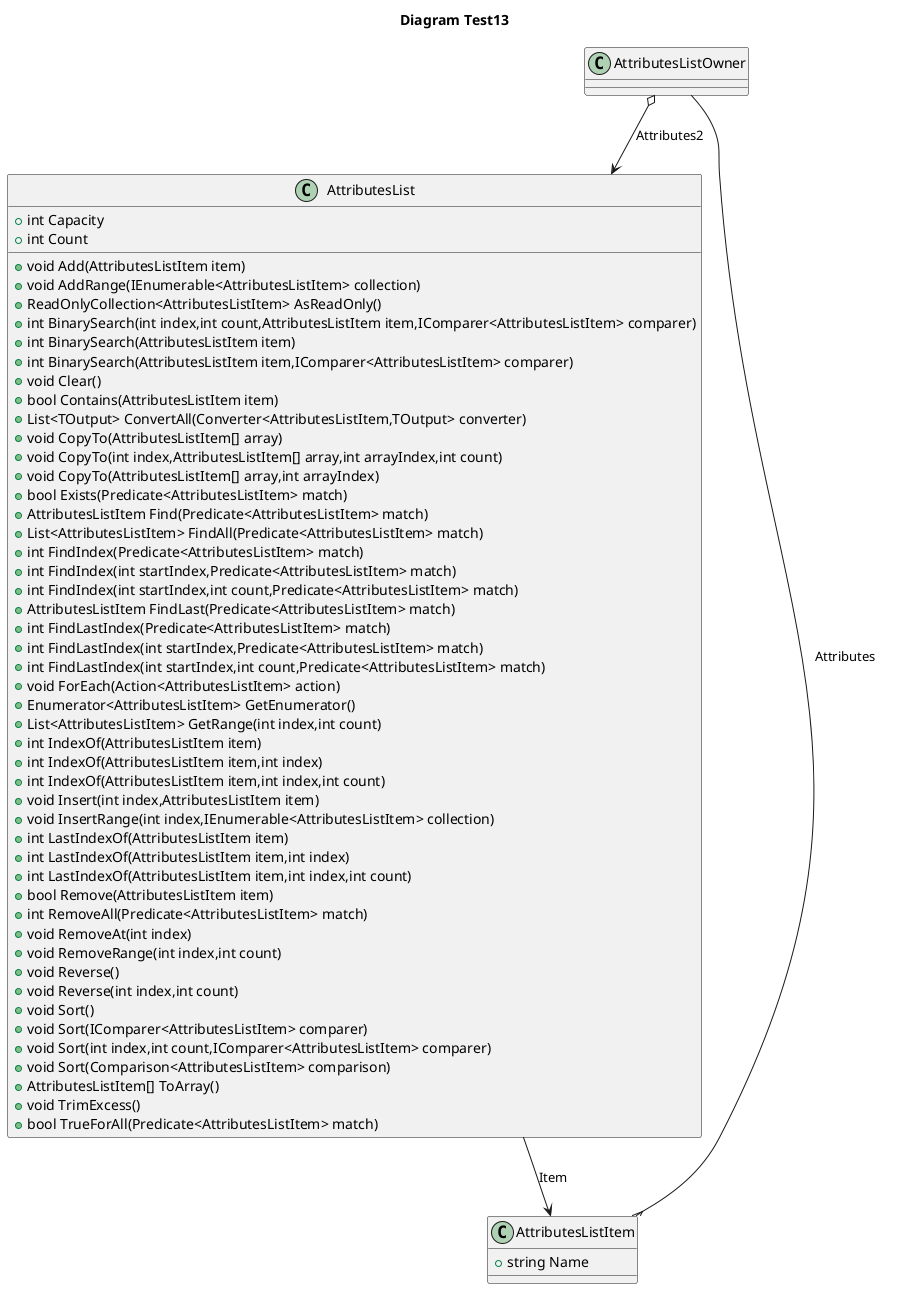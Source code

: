 @startuml
title
 Diagram Test13
end title

class AttributesListOwner
{
}
class AttributesList
{
    +int Capacity
    +int Count
    +void Add(AttributesListItem item)
    +void AddRange(IEnumerable<AttributesListItem> collection)
    +ReadOnlyCollection<AttributesListItem> AsReadOnly()
    +int BinarySearch(int index,int count,AttributesListItem item,IComparer<AttributesListItem> comparer)
    +int BinarySearch(AttributesListItem item)
    +int BinarySearch(AttributesListItem item,IComparer<AttributesListItem> comparer)
    +void Clear()
    +bool Contains(AttributesListItem item)
    +List<TOutput> ConvertAll(Converter<AttributesListItem,TOutput> converter)
    +void CopyTo(AttributesListItem[] array)
    +void CopyTo(int index,AttributesListItem[] array,int arrayIndex,int count)
    +void CopyTo(AttributesListItem[] array,int arrayIndex)
    +bool Exists(Predicate<AttributesListItem> match)
    +AttributesListItem Find(Predicate<AttributesListItem> match)
    +List<AttributesListItem> FindAll(Predicate<AttributesListItem> match)
    +int FindIndex(Predicate<AttributesListItem> match)
    +int FindIndex(int startIndex,Predicate<AttributesListItem> match)
    +int FindIndex(int startIndex,int count,Predicate<AttributesListItem> match)
    +AttributesListItem FindLast(Predicate<AttributesListItem> match)
    +int FindLastIndex(Predicate<AttributesListItem> match)
    +int FindLastIndex(int startIndex,Predicate<AttributesListItem> match)
    +int FindLastIndex(int startIndex,int count,Predicate<AttributesListItem> match)
    +void ForEach(Action<AttributesListItem> action)
    +Enumerator<AttributesListItem> GetEnumerator()
    +List<AttributesListItem> GetRange(int index,int count)
    +int IndexOf(AttributesListItem item)
    +int IndexOf(AttributesListItem item,int index)
    +int IndexOf(AttributesListItem item,int index,int count)
    +void Insert(int index,AttributesListItem item)
    +void InsertRange(int index,IEnumerable<AttributesListItem> collection)
    +int LastIndexOf(AttributesListItem item)
    +int LastIndexOf(AttributesListItem item,int index)
    +int LastIndexOf(AttributesListItem item,int index,int count)
    +bool Remove(AttributesListItem item)
    +int RemoveAll(Predicate<AttributesListItem> match)
    +void RemoveAt(int index)
    +void RemoveRange(int index,int count)
    +void Reverse()
    +void Reverse(int index,int count)
    +void Sort()
    +void Sort(IComparer<AttributesListItem> comparer)
    +void Sort(int index,int count,IComparer<AttributesListItem> comparer)
    +void Sort(Comparison<AttributesListItem> comparison)
    +AttributesListItem[] ToArray()
    +void TrimExcess()
    +bool TrueForAll(Predicate<AttributesListItem> match)
}
class AttributesListItem
{
    +string Name
}

AttributesListOwner --{ AttributesListItem:Attributes
AttributesListOwner o--> AttributesList:Attributes2
AttributesList --> AttributesListItem:Item
@enduml
